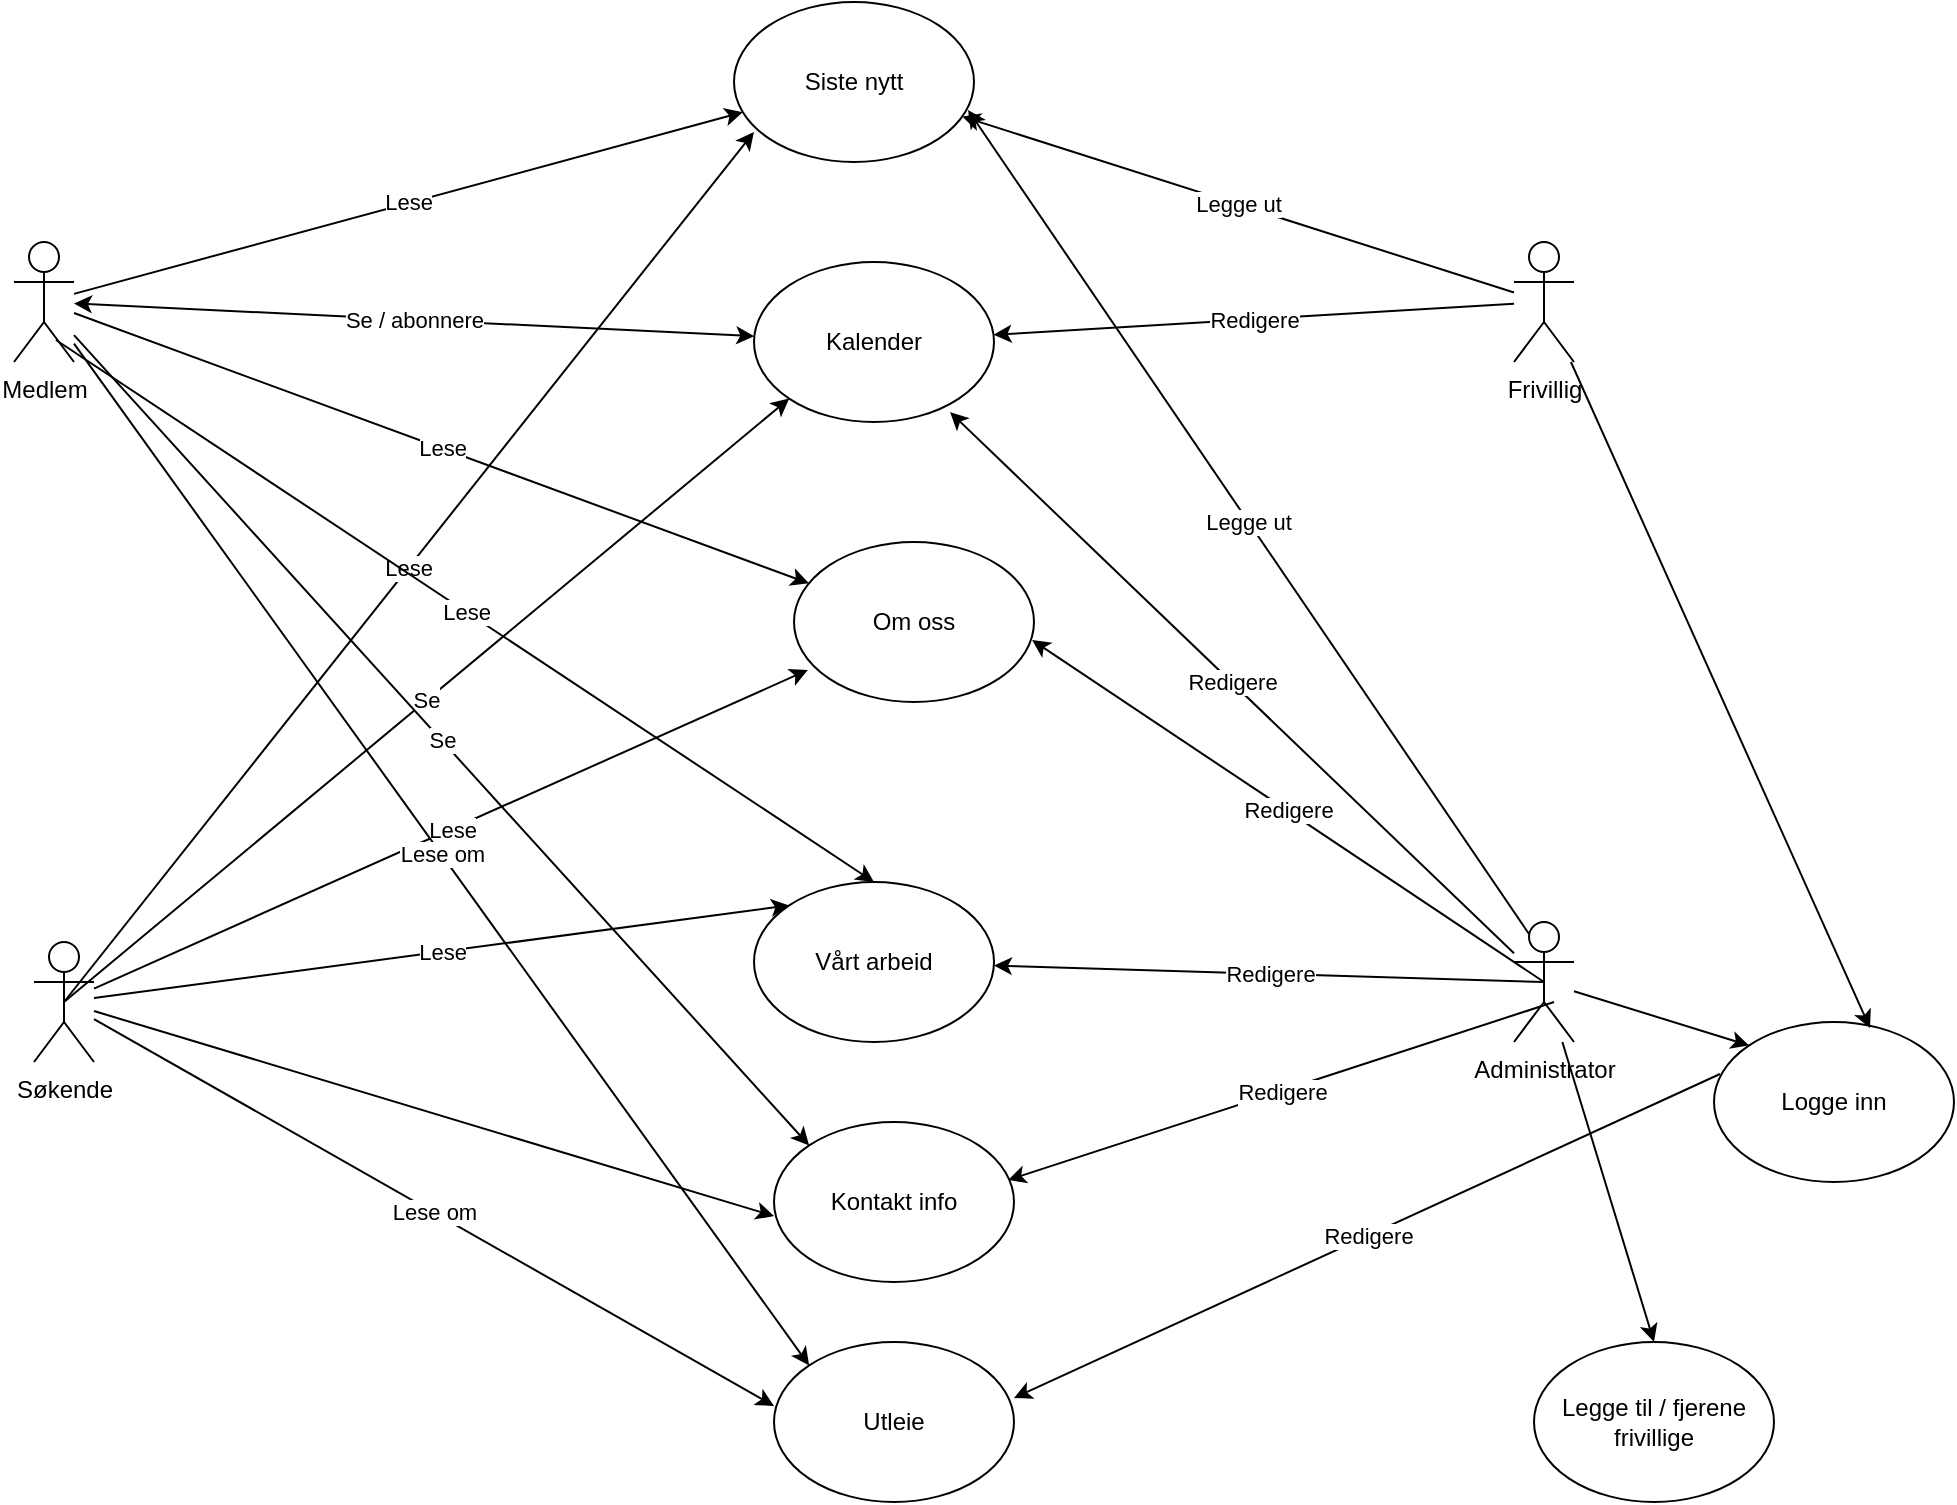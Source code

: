 <mxfile version="14.6.13" type="github">
  <diagram id="K3MPsnKXCPBBOhKjyE_E" name="Page-1">
    <mxGraphModel dx="1422" dy="791" grid="1" gridSize="10" guides="1" tooltips="1" connect="1" arrows="1" fold="1" page="1" pageScale="1" pageWidth="1100" pageHeight="850" math="0" shadow="0">
      <root>
        <mxCell id="0" />
        <mxCell id="1" parent="0" />
        <mxCell id="zprhe3EmomJMRAkyWW9E-1" value="Medlem" style="shape=umlActor;verticalLabelPosition=bottom;verticalAlign=top;html=1;" parent="1" vertex="1">
          <mxGeometry x="110" y="140" width="30" height="60" as="geometry" />
        </mxCell>
        <mxCell id="zprhe3EmomJMRAkyWW9E-3" value="&lt;div&gt;Frivillig&lt;/div&gt;" style="shape=umlActor;verticalLabelPosition=bottom;verticalAlign=top;html=1;outlineConnect=0;" parent="1" vertex="1">
          <mxGeometry x="860" y="140" width="30" height="60" as="geometry" />
        </mxCell>
        <mxCell id="zprhe3EmomJMRAkyWW9E-4" value="&lt;div&gt;Administrator&lt;/div&gt;" style="shape=umlActor;verticalLabelPosition=bottom;verticalAlign=top;html=1;outlineConnect=0;" parent="1" vertex="1">
          <mxGeometry x="860" y="480" width="30" height="60" as="geometry" />
        </mxCell>
        <mxCell id="zprhe3EmomJMRAkyWW9E-5" value="&lt;div&gt;Søkende&lt;/div&gt;&lt;div&gt;&lt;br&gt;&lt;/div&gt;" style="shape=umlActor;verticalLabelPosition=bottom;verticalAlign=top;html=1;outlineConnect=0;" parent="1" vertex="1">
          <mxGeometry x="120" y="490" width="30" height="60" as="geometry" />
        </mxCell>
        <mxCell id="zprhe3EmomJMRAkyWW9E-10" value="Siste nytt" style="ellipse;whiteSpace=wrap;html=1;" parent="1" vertex="1">
          <mxGeometry x="470" y="20" width="120" height="80" as="geometry" />
        </mxCell>
        <mxCell id="zprhe3EmomJMRAkyWW9E-11" value="Kalender" style="ellipse;whiteSpace=wrap;html=1;" parent="1" vertex="1">
          <mxGeometry x="480" y="150" width="120" height="80" as="geometry" />
        </mxCell>
        <mxCell id="zprhe3EmomJMRAkyWW9E-14" value="Lese" style="endArrow=classic;html=1;" parent="1" source="zprhe3EmomJMRAkyWW9E-1" target="zprhe3EmomJMRAkyWW9E-10" edge="1">
          <mxGeometry width="50" height="50" relative="1" as="geometry">
            <mxPoint x="520" y="460" as="sourcePoint" />
            <mxPoint x="570" y="410" as="targetPoint" />
          </mxGeometry>
        </mxCell>
        <mxCell id="zprhe3EmomJMRAkyWW9E-17" value="Lese" style="endArrow=classic;html=1;exitX=0.5;exitY=0.5;exitDx=0;exitDy=0;exitPerimeter=0;entryX=0.083;entryY=0.813;entryDx=0;entryDy=0;entryPerimeter=0;" parent="1" source="zprhe3EmomJMRAkyWW9E-5" target="zprhe3EmomJMRAkyWW9E-10" edge="1">
          <mxGeometry width="50" height="50" relative="1" as="geometry">
            <mxPoint x="520" y="460" as="sourcePoint" />
            <mxPoint x="570" y="410" as="targetPoint" />
          </mxGeometry>
        </mxCell>
        <mxCell id="zprhe3EmomJMRAkyWW9E-18" value="Se" style="endArrow=classic;html=1;exitX=0.5;exitY=0.5;exitDx=0;exitDy=0;exitPerimeter=0;entryX=0;entryY=1;entryDx=0;entryDy=0;" parent="1" source="zprhe3EmomJMRAkyWW9E-5" target="zprhe3EmomJMRAkyWW9E-11" edge="1">
          <mxGeometry width="50" height="50" relative="1" as="geometry">
            <mxPoint x="520" y="460" as="sourcePoint" />
            <mxPoint x="570" y="410" as="targetPoint" />
          </mxGeometry>
        </mxCell>
        <mxCell id="zprhe3EmomJMRAkyWW9E-19" value="Legge ut" style="endArrow=classic;html=1;" parent="1" source="zprhe3EmomJMRAkyWW9E-3" target="zprhe3EmomJMRAkyWW9E-10" edge="1">
          <mxGeometry width="50" height="50" relative="1" as="geometry">
            <mxPoint x="520" y="460" as="sourcePoint" />
            <mxPoint x="570" y="410" as="targetPoint" />
          </mxGeometry>
        </mxCell>
        <mxCell id="zprhe3EmomJMRAkyWW9E-20" value="Legge ut" style="endArrow=classic;html=1;entryX=0.975;entryY=0.675;entryDx=0;entryDy=0;entryPerimeter=0;exitX=0.25;exitY=0.1;exitDx=0;exitDy=0;exitPerimeter=0;" parent="1" target="zprhe3EmomJMRAkyWW9E-10" edge="1" source="zprhe3EmomJMRAkyWW9E-4">
          <mxGeometry width="50" height="50" relative="1" as="geometry">
            <mxPoint x="860" y="480" as="sourcePoint" />
            <mxPoint x="570" y="410" as="targetPoint" />
          </mxGeometry>
        </mxCell>
        <mxCell id="zprhe3EmomJMRAkyWW9E-21" value="Se / abonnere" style="endArrow=classic;startArrow=classic;html=1;" parent="1" source="zprhe3EmomJMRAkyWW9E-1" target="zprhe3EmomJMRAkyWW9E-11" edge="1">
          <mxGeometry width="50" height="50" relative="1" as="geometry">
            <mxPoint x="520" y="460" as="sourcePoint" />
            <mxPoint x="570" y="410" as="targetPoint" />
          </mxGeometry>
        </mxCell>
        <mxCell id="zprhe3EmomJMRAkyWW9E-22" value="Om oss" style="ellipse;whiteSpace=wrap;html=1;" parent="1" vertex="1">
          <mxGeometry x="500" y="290" width="120" height="80" as="geometry" />
        </mxCell>
        <mxCell id="zprhe3EmomJMRAkyWW9E-23" value="Lese" style="endArrow=classic;html=1;" parent="1" source="zprhe3EmomJMRAkyWW9E-1" target="zprhe3EmomJMRAkyWW9E-22" edge="1">
          <mxGeometry width="50" height="50" relative="1" as="geometry">
            <mxPoint x="520" y="460" as="sourcePoint" />
            <mxPoint x="500" y="410" as="targetPoint" />
          </mxGeometry>
        </mxCell>
        <mxCell id="zprhe3EmomJMRAkyWW9E-24" value="Lese" style="endArrow=classic;html=1;entryX=0.058;entryY=0.8;entryDx=0;entryDy=0;entryPerimeter=0;" parent="1" source="zprhe3EmomJMRAkyWW9E-5" target="zprhe3EmomJMRAkyWW9E-22" edge="1">
          <mxGeometry width="50" height="50" relative="1" as="geometry">
            <mxPoint x="520" y="460" as="sourcePoint" />
            <mxPoint x="570" y="410" as="targetPoint" />
          </mxGeometry>
        </mxCell>
        <mxCell id="zprhe3EmomJMRAkyWW9E-25" value="Redigere" style="endArrow=classic;html=1;" parent="1" source="zprhe3EmomJMRAkyWW9E-3" target="zprhe3EmomJMRAkyWW9E-11" edge="1">
          <mxGeometry width="50" height="50" relative="1" as="geometry">
            <mxPoint x="520" y="460" as="sourcePoint" />
            <mxPoint x="580" y="350" as="targetPoint" />
          </mxGeometry>
        </mxCell>
        <mxCell id="zprhe3EmomJMRAkyWW9E-26" value="Redigere" style="endArrow=classic;html=1;entryX=0.817;entryY=0.938;entryDx=0;entryDy=0;entryPerimeter=0;" parent="1" source="zprhe3EmomJMRAkyWW9E-4" target="zprhe3EmomJMRAkyWW9E-11" edge="1">
          <mxGeometry width="50" height="50" relative="1" as="geometry">
            <mxPoint x="520" y="460" as="sourcePoint" />
            <mxPoint x="570" y="410" as="targetPoint" />
          </mxGeometry>
        </mxCell>
        <mxCell id="zprhe3EmomJMRAkyWW9E-27" value="Logge inn" style="ellipse;whiteSpace=wrap;html=1;" parent="1" vertex="1">
          <mxGeometry x="960" y="530" width="120" height="80" as="geometry" />
        </mxCell>
        <mxCell id="zprhe3EmomJMRAkyWW9E-28" value="" style="endArrow=classic;html=1;entryX=0.65;entryY=0.038;entryDx=0;entryDy=0;entryPerimeter=0;" parent="1" source="zprhe3EmomJMRAkyWW9E-3" target="zprhe3EmomJMRAkyWW9E-27" edge="1">
          <mxGeometry width="50" height="50" relative="1" as="geometry">
            <mxPoint x="520" y="460" as="sourcePoint" />
            <mxPoint x="570" y="410" as="targetPoint" />
          </mxGeometry>
        </mxCell>
        <mxCell id="zprhe3EmomJMRAkyWW9E-29" value="&lt;div&gt;&lt;br&gt;&lt;/div&gt;&lt;div&gt;&lt;br&gt;&lt;/div&gt;" style="endArrow=classic;html=1;entryX=0;entryY=0;entryDx=0;entryDy=0;" parent="1" source="zprhe3EmomJMRAkyWW9E-4" target="zprhe3EmomJMRAkyWW9E-27" edge="1">
          <mxGeometry width="50" height="50" relative="1" as="geometry">
            <mxPoint x="520" y="460" as="sourcePoint" />
            <mxPoint x="570" y="410" as="targetPoint" />
          </mxGeometry>
        </mxCell>
        <mxCell id="zprhe3EmomJMRAkyWW9E-30" value="Legge til / fjerene frivillige" style="ellipse;whiteSpace=wrap;html=1;" parent="1" vertex="1">
          <mxGeometry x="870" y="690" width="120" height="80" as="geometry" />
        </mxCell>
        <mxCell id="zprhe3EmomJMRAkyWW9E-31" value="" style="endArrow=classic;html=1;entryX=0.5;entryY=0;entryDx=0;entryDy=0;" parent="1" source="zprhe3EmomJMRAkyWW9E-4" target="zprhe3EmomJMRAkyWW9E-30" edge="1">
          <mxGeometry width="50" height="50" relative="1" as="geometry">
            <mxPoint x="520" y="580" as="sourcePoint" />
            <mxPoint x="570" y="530" as="targetPoint" />
          </mxGeometry>
        </mxCell>
        <mxCell id="zprhe3EmomJMRAkyWW9E-32" value="Kontakt info" style="ellipse;whiteSpace=wrap;html=1;" parent="1" vertex="1">
          <mxGeometry x="490" y="580" width="120" height="80" as="geometry" />
        </mxCell>
        <mxCell id="zprhe3EmomJMRAkyWW9E-33" value="Se" style="endArrow=classic;html=1;entryX=0;entryY=0;entryDx=0;entryDy=0;" parent="1" source="zprhe3EmomJMRAkyWW9E-1" target="zprhe3EmomJMRAkyWW9E-32" edge="1">
          <mxGeometry width="50" height="50" relative="1" as="geometry">
            <mxPoint x="520" y="580" as="sourcePoint" />
            <mxPoint x="570" y="530" as="targetPoint" />
          </mxGeometry>
        </mxCell>
        <mxCell id="zprhe3EmomJMRAkyWW9E-34" value="" style="endArrow=classic;html=1;entryX=0;entryY=0.588;entryDx=0;entryDy=0;entryPerimeter=0;" parent="1" source="zprhe3EmomJMRAkyWW9E-5" target="zprhe3EmomJMRAkyWW9E-32" edge="1">
          <mxGeometry width="50" height="50" relative="1" as="geometry">
            <mxPoint x="520" y="580" as="sourcePoint" />
            <mxPoint x="570" y="530" as="targetPoint" />
          </mxGeometry>
        </mxCell>
        <mxCell id="zprhe3EmomJMRAkyWW9E-35" value="Redigere" style="endArrow=classic;html=1;exitX=0.667;exitY=0.667;exitDx=0;exitDy=0;exitPerimeter=0;entryX=0.975;entryY=0.363;entryDx=0;entryDy=0;entryPerimeter=0;" parent="1" source="zprhe3EmomJMRAkyWW9E-4" target="zprhe3EmomJMRAkyWW9E-32" edge="1">
          <mxGeometry width="50" height="50" relative="1" as="geometry">
            <mxPoint x="520" y="580" as="sourcePoint" />
            <mxPoint x="570" y="530" as="targetPoint" />
          </mxGeometry>
        </mxCell>
        <mxCell id="zprhe3EmomJMRAkyWW9E-36" value="Redigere" style="endArrow=classic;html=1;exitX=0.5;exitY=0.5;exitDx=0;exitDy=0;exitPerimeter=0;entryX=0.992;entryY=0.613;entryDx=0;entryDy=0;entryPerimeter=0;" parent="1" source="zprhe3EmomJMRAkyWW9E-4" target="zprhe3EmomJMRAkyWW9E-22" edge="1">
          <mxGeometry width="50" height="50" relative="1" as="geometry">
            <mxPoint x="520" y="580" as="sourcePoint" />
            <mxPoint x="570" y="530" as="targetPoint" />
          </mxGeometry>
        </mxCell>
        <mxCell id="1y4Z22NVoQJXuxaL5ozE-3" value="Vårt arbeid" style="ellipse;whiteSpace=wrap;html=1;" vertex="1" parent="1">
          <mxGeometry x="480" y="460" width="120" height="80" as="geometry" />
        </mxCell>
        <mxCell id="1y4Z22NVoQJXuxaL5ozE-4" value="Lese" style="endArrow=classic;html=1;exitX=0.7;exitY=0.817;exitDx=0;exitDy=0;exitPerimeter=0;entryX=0.5;entryY=0;entryDx=0;entryDy=0;" edge="1" parent="1" source="zprhe3EmomJMRAkyWW9E-1" target="1y4Z22NVoQJXuxaL5ozE-3">
          <mxGeometry width="50" height="50" relative="1" as="geometry">
            <mxPoint x="520" y="490" as="sourcePoint" />
            <mxPoint x="570" y="440" as="targetPoint" />
          </mxGeometry>
        </mxCell>
        <mxCell id="1y4Z22NVoQJXuxaL5ozE-5" value="Lese" style="endArrow=classic;html=1;entryX=0;entryY=0;entryDx=0;entryDy=0;" edge="1" parent="1" source="zprhe3EmomJMRAkyWW9E-5" target="1y4Z22NVoQJXuxaL5ozE-3">
          <mxGeometry width="50" height="50" relative="1" as="geometry">
            <mxPoint x="520" y="490" as="sourcePoint" />
            <mxPoint x="570" y="440" as="targetPoint" />
          </mxGeometry>
        </mxCell>
        <mxCell id="1y4Z22NVoQJXuxaL5ozE-6" value="Redigere" style="endArrow=classic;html=1;exitX=0.5;exitY=0.5;exitDx=0;exitDy=0;exitPerimeter=0;" edge="1" parent="1" source="zprhe3EmomJMRAkyWW9E-4" target="1y4Z22NVoQJXuxaL5ozE-3">
          <mxGeometry width="50" height="50" relative="1" as="geometry">
            <mxPoint x="520" y="490" as="sourcePoint" />
            <mxPoint x="570" y="440" as="targetPoint" />
          </mxGeometry>
        </mxCell>
        <mxCell id="1y4Z22NVoQJXuxaL5ozE-8" value="&lt;div&gt;Utleie&lt;/div&gt;" style="ellipse;whiteSpace=wrap;html=1;strokeColor=#000000;" vertex="1" parent="1">
          <mxGeometry x="490" y="690" width="120" height="80" as="geometry" />
        </mxCell>
        <mxCell id="1y4Z22NVoQJXuxaL5ozE-9" value="Lese om " style="endArrow=classic;html=1;entryX=0;entryY=0;entryDx=0;entryDy=0;" edge="1" parent="1" source="zprhe3EmomJMRAkyWW9E-1" target="1y4Z22NVoQJXuxaL5ozE-8">
          <mxGeometry width="50" height="50" relative="1" as="geometry">
            <mxPoint x="520" y="490" as="sourcePoint" />
            <mxPoint x="570" y="440" as="targetPoint" />
          </mxGeometry>
        </mxCell>
        <mxCell id="1y4Z22NVoQJXuxaL5ozE-10" value="&lt;div&gt;Lese om &lt;br&gt;&lt;/div&gt;" style="endArrow=classic;html=1;entryX=0;entryY=0.4;entryDx=0;entryDy=0;entryPerimeter=0;" edge="1" parent="1" source="zprhe3EmomJMRAkyWW9E-5" target="1y4Z22NVoQJXuxaL5ozE-8">
          <mxGeometry width="50" height="50" relative="1" as="geometry">
            <mxPoint x="520" y="490" as="sourcePoint" />
            <mxPoint x="570" y="440" as="targetPoint" />
          </mxGeometry>
        </mxCell>
        <mxCell id="1y4Z22NVoQJXuxaL5ozE-11" value="Redigere" style="endArrow=classic;html=1;exitX=0.025;exitY=0.325;exitDx=0;exitDy=0;exitPerimeter=0;entryX=1;entryY=0.35;entryDx=0;entryDy=0;entryPerimeter=0;" edge="1" parent="1" source="zprhe3EmomJMRAkyWW9E-27" target="1y4Z22NVoQJXuxaL5ozE-8">
          <mxGeometry width="50" height="50" relative="1" as="geometry">
            <mxPoint x="520" y="520" as="sourcePoint" />
            <mxPoint x="570" y="470" as="targetPoint" />
          </mxGeometry>
        </mxCell>
      </root>
    </mxGraphModel>
  </diagram>
</mxfile>
